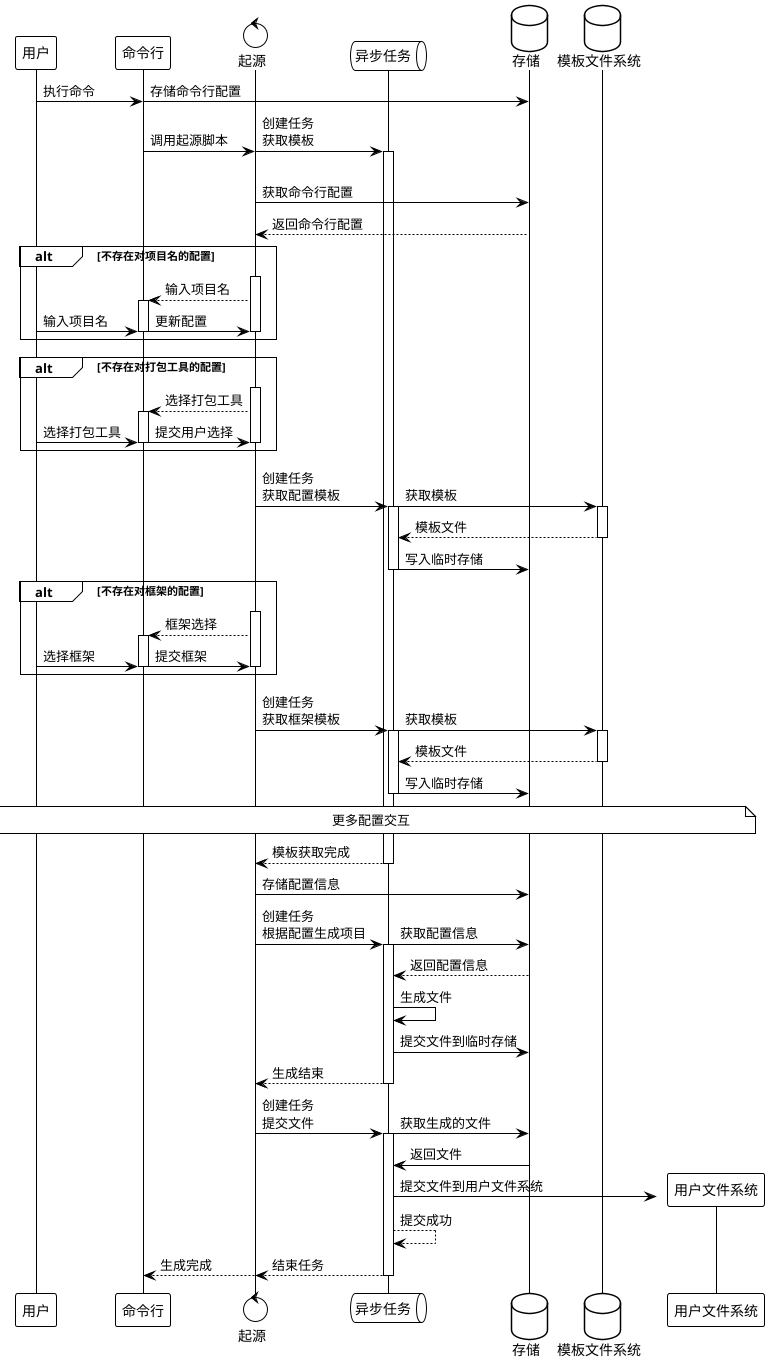 @startuml
!theme plain
!pragma teoz true

participant 用户 as user
participant 命令行 as cli
control 起源 as origin
queue 异步任务 as aq
database 存储 as store
database 模板文件系统 as tfs
participant 用户文件系统 as ufs

' 执行命令行脚本
user -> cli : 执行命令
&cli -> store : 存储命令行配置

' 唤起起源脚本
cli -> origin : 调用起源脚本
&origin -> aq ++: 创建任务\n获取模板

' 用户前置交互
||20||

' 获取项目名
origin -> store : 获取命令行配置
store --> origin : 返回命令行配置
alt 不存在对项目名的配置
activate origin
origin --> cli ++: 输入项目名
user -> cli : 输入项目名
&cli -> origin --: 更新配置
deactivate origin
end

' 打包工具选择
alt 不存在对打包工具的配置
activate origin
origin --> cli ++: 选择打包工具
user -> cli : 选择打包工具
&cli -> origin --: 提交用户选择
deactivate origin
end
origin -> aq ++: 创建任务\n获取配置模板
&aq -> tfs ++: 获取模板
return 模板文件
aq -> store --: 写入临时存储

' 系统框架选择
alt 不存在对框架的配置
activate origin
origin --> cli ++: 框架选择
user -> cli : 选择框架
&cli -> origin --: 提交框架
deactivate origin
end
origin -> aq ++: 创建任务\n获取框架模板
&aq -> tfs ++: 获取模板
return 模板文件
aq -> store --: 写入临时存储

' 更多配置交互
note across : 更多配置交互

' 模板获取完成
aq --> origin --: 模板获取完成

' 存储配置信息
origin -> store : 存储配置信息

' 实际文件生成
origin -> aq ++: 创建任务\n根据配置生成项目
&aq -> store : 获取配置信息
store --> aq : 返回配置信息
aq -> aq : 生成文件
aq -> store : 提交文件到临时存储
aq --> origin --: 生成结束

' 提交文件到用户文件系统
origin -> aq ++: 创建任务\n提交文件
&aq -> store : 获取生成的文件
store -> aq : 返回文件
aq -> ufs **: 提交文件到用户文件系统
aq --> aq : 提交成功
return 结束任务

' 生成完成提示用户
&origin --> cli : 生成完成
@enduml
